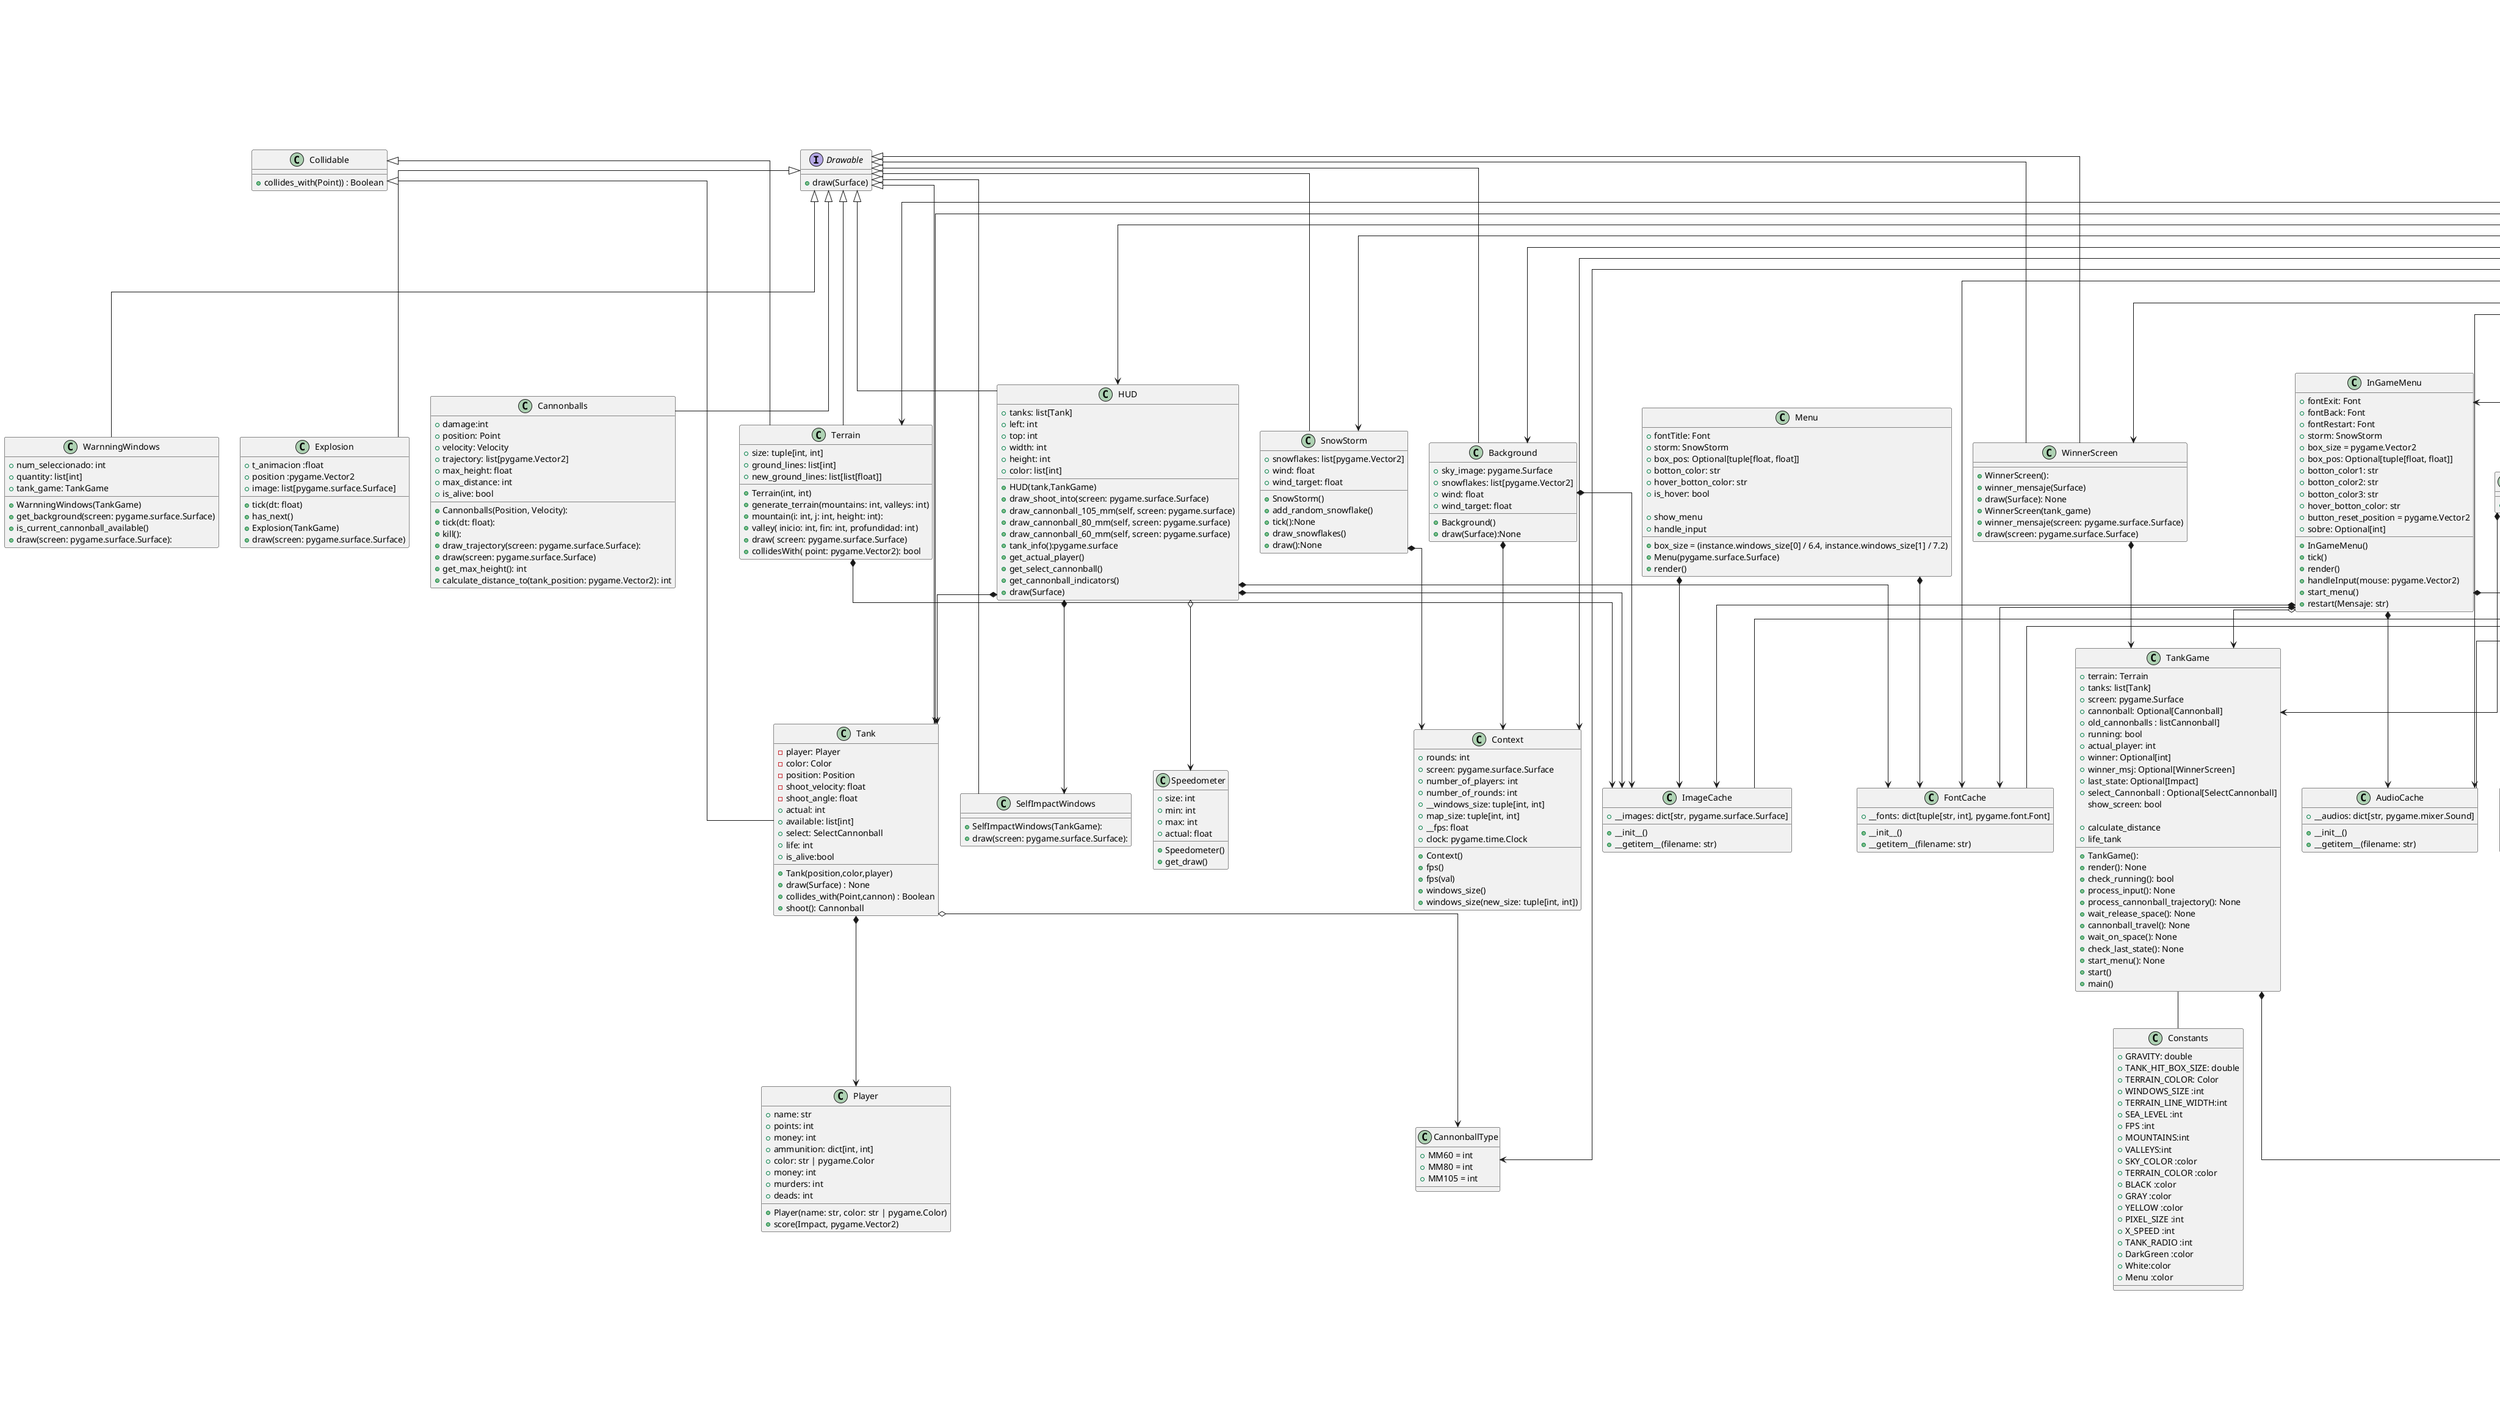 @startuml

top to bottom direction
skinparam linetype ortho

class Main{
    +main()

}
class TankGame {
    + terrain: Terrain
    + tanks: list[Tank]
    + screen: pygame.Surface
    + cannonball: Optional[Cannonball]
    +old_cannonballs : listCannonball]
    + running: bool
    + actual_player: int
    + winner: Optional[int]
    +winner_msj: Optional[WinnerScreen]
    +last_state: Optional[Impact]
    +select_Cannonball : Optional[SelectCannonball]
    show_screen: bool

    + TankGame():
    + render(): None
    + check_running(): bool
    + process_input(): None
    + process_cannonball_trajectory(): None
    +calculate_distance
    + wait_release_space(): None
    + cannonball_travel(): None
    +life_tank
    + wait_on_space(): None
    + check_last_state(): None
    + start_menu(): None
    +start()
    +main()

}

class Cannonballs extends Drawable {
    + damage:int
    + position: Point
    + velocity: Velocity
    + trajectory: list[pygame.Vector2]
    + max_height: float
    + max_distance: int
    + is_alive: bool

    +Cannonballs(Position, Velocity):
    +tick(dt: float):
    +kill():
    +draw_trajectory(screen: pygame.surface.Surface):
    +draw(screen: pygame.surface.Surface)
    +get_max_height(): int
    +calculate_distance_to(tank_position: pygame.Vector2): int
}
class Cannonball105mm extends Cannonball{
    + damage: int
    + radius_damage: int
    + units_available: int
    +Cannonball105mm(position, velocity)
    +draw(Surface)
}
class Cannonball60mm extends Cannonball{
    +Cannonball60mm((position, velocity):
    + damage: int
    + radius_damage: int
    + units_available: int
    +draw(Surface)
}
 class Cannonball80mm extends Cannonball{
    +Cannonball80mm((position, velocity):
    + damage: int
    + radius_damage: int
    + units_available: int
    +draw(Surface)
}
interface Drawable {
    + draw(Surface)
}
class HUD extends Drawable{
    + tanks: list[Tank]
    + left: int
    + top: int
    + width: int
    + height: int
    + color: list[int]
 +HUD(tank,TankGame)
 +draw_shoot_into(screen: pygame.surface.Surface)
 +draw_cannonball_105_mm(self, screen: pygame.surface)
 +draw_cannonball_80_mm(self, screen: pygame.surface)
 +draw_cannonball_60_mm(self, screen: pygame.surface)
 +tank_info():pygame.surface
 +get_actual_player()
 +get_select_cannonball()
 +get_cannonball_indicators()
 +draw(Surface)
 }
class WinnerScreen extends Drawable{
    +WinnerScreen():
    +winner_mensaje(Surface)
    +draw(Surface): None
}
class InGameMenuStatus{
    + EXIT
    + CONTINUE
    + RESTART
}
class InGameMenu{
    +fontExit: Font
    +fontBack: Font
    +fontRestart: Font
    +storm: SnowStorm
    +box_size = pygame.Vector2
    +box_pos: Optional[tuple[float, float]]
    +botton_color1: str
    +botton_color2: str
    +botton_color3: str
    +hover_botton_color: str
    +button_reset_position = pygame.Vector2
    +sobre: Optional[int]
    + InGameMenu()
    +tick()
    +render()
    +handleInput(mouse: pygame.Vector2)
    +start_menu()
    +restart(Mensaje: str)
}

class Terrain extends Drawable,Collidable {
    +size: tuple[int, int]
    +ground_lines: list[int]
    +new_ground_lines: list[list[float]]


    +Terrain(int, int)
    +generate_terrain(mountains: int, valleys: int)
    +mountain(i: int, j: int, height: int):
    +valley( inicio: int, fin: int, profundidad: int)
    +draw( screen: pygame.surface.Surface)
    +collidesWith( point: pygame.Vector2): bool
}

class FileCache{
    +__getitem__(filename: str)
}

class AnimationCache extends FileCache{
    +__animations: dict[str, list[pygame.surface.Surface]
    +__init__()
    +__getitem__(filename: str)
}

class ImageCache extends FileCache{
    +__images: dict[str, pygame.surface.Surface]
    +__init__()
    +__getitem__(filename: str)
}

class FontCache extends FileCache{
    +__fonts: dict[tuple[str, int], pygame.font.Font]
    +__init__()
    +__getitem__(filename: str)
}

class AudioCache extends FileCache{
    +__audios: dict[str, pygame.mixer.Sound]
    +__init__()
    +__getitem__(filename: str)
}

class Speedometer{
    +size: int
    +min: int
    +max: int
    +actual: float
    +Speedometer()
    +get_draw()
}
class Collidable {
 +collides_with(Point)) : Boolean
}

class Background extends Drawable{
    +sky_image: pygame.Surface
    +snowflakes: list[pygame.Vector2]
    +wind: float
    +wind_target: float

    + Background()
    + draw(Surface):None

}
class Tank extends Collidable,Drawable  {
    - player: Player
    - color: Color
    - position: Position
    -shoot_velocity: float
    -shoot_angle: float
    +actual: int
    +available: list[int]
    +select: SelectCannonball
    +life: int
    +is_alive:bool



    +Tank(position,color,player)
    +draw(Surface) : None
    +collides_with(Point,cannon) : Boolean
    +shoot(): Cannonball
}

class Player {
    +name: str
    +points: int
    +money: int
    +ammunition: dict[int, int]
    +color: str | pygame.Color
    +money: int
    +murders: int
    +deads: int

    +Player(name: str, color: str | pygame.Color)
    +score(Impact, pygame.Vector2)
}
class WinnerScreen extends Drawable
{
    +WinnerScreen(tank_game)
    +winner_mensaje(screen: pygame.surface.Surface)
    +draw(screen: pygame.surface.Surface)
}
class Impact
{
    +position: pygame.Vector2
    +impact_type: int

    +Impact(Position, ImpactType)
}
class inputs{
    +check_running()
    +run_until_exit(func)
}
class Constants {
    + GRAVITY: double
    + TANK_HIT_BOX_SIZE: double
    + TERRAIN_COLOR: Color
    + WINDOWS_SIZE :int
    + TERRAIN_LINE_WIDTH:int
    + SEA_LEVEL :int
    + FPS :int
    +MOUNTAINS:int
    +VALLEYS:int
    +SKY_COLOR :color
    +TERRAIN_COLOR :color
    +BLACK :color
    +GRAY :color
    +YELLOW :color
    +PIXEL_SIZE :int
    +X_SPEED :int
    +TANK_RADIO :int
    +DarkGreen :color
    +White:color
    +Menu :color
}
class ImpactType{
    +TERRAIN :int
    +BORDER :int
    +TANK :int
    +SUICIDIO int
}

class Explosion extends Drawable{
    +t_animacion :float
    +position :pygame.Vector2
    +image: list[pygame.surface.Surface]

    +tick(dt: float)
    +has_next()
    +Explosion(TankGame)
    +draw(screen: pygame.surface.Surface)
}



class CannonballType{
    +MM60 = int
    +MM80 = int
    +MM105 = int

}

class SelfImpactWindows extends Drawable {
    + SelfImpactWindows(TankGame):
    + draw(screen: pygame.surface.Surface):
}

class WarnningWindows extends Drawable {
    +num_seleccionado: int
    +quantity: list[int]
    +tank_game: TankGame

    +WarnningWindows(TankGame)
    +get_background(screen: pygame.surface.Surface)
    +is_current_cannonball_available()
    +draw(screen: pygame.surface.Surface):
}

class Map{
    +terrain_colors: list[str]
    +background_image: str
    +storm_color = str
    +chosen_biome: int
    +Map()
    +define_terrain_colors()
    +define_background_image()
    +define_storm_color()
}

class SnowStorm extends Drawable{
    +snowflakes: list[pygame.Vector2]
    +wind: float
    +wind_target: float
    +SnowStorm()
    +add_random_snowflake()
    +tick():None
    +draw_snowflakes()
    +draw():None
}

class Menu{
   +fontTitle: Font
   +storm: SnowStorm
   +box_size = (instance.windows_size[0] / 6.4, instance.windows_size[1] / 7.2)
   +box_pos: Optional[tuple[float, float]]
   +botton_color: str
   +hover_botton_color: str
   +is_hover: bool

    +Menu(pygame.surface.Surface)
    +render()
    +show_menu
    +handle_input

}
 class MenuStatus
    {
    +nothing = 0
    +start = 1
    +options = 2

    }

class ExitRequested extends Exception{

}
class RestartRequested extends Exception{

}

class OptionMenu{
    +box_size = pygame.Vector2
    +box_pos: Optional[tuple[float, float]]
    +hover_botton_color: str
    +button_position = pygame.Vector2
    +sobre: Optional[int]
    +OptionMenu(Surface)
    +render()
    +start_option_menu
    +handle_input(mouse: pygame.Vector2))
    +paint_left(index:int)
    +paint_right(index:int)
    +principal_button(index:int)
    +selection()

}

class Bot(Tank)
{
    +random_shoot(pygame.Vector2)
}
class Context {
    +rounds: int
    +screen: pygame.surface.Surface
    +number_of_players: int
    +number_of_rounds: int
    +__windows_size: tuple[int, int]
    +map_size: tuple[int, int]
    +__fps: float
    +clock: pygame.time.Clock

    +Context()
    +fps()
    +fps(val)
    +windows_size()
    +windows_size(new_size: tuple[int, int])


}
class Round{
    +tanks: list[Tank]
    +context: Context
    +players: list[Player]
    +turns_queue: list[int]
    +actual_player: int
    +cannonball: Optional[Cannonball]
    +tanks_alive: int
    +Round(players: list[Player])
    +create_turns()
    +create_tanks()
    +generate_tanks_positions()
    +draw_cannonball_indicator(sf: pygame.surface.Surface)
    +render()
    +process_input()
    +process_in_game_menu()
    +process_cannonball_trajectory()
    +get_current_tank()
    +calculate_distance(tank: Tank)
    +wait_release_space()
    +cannonball_travel()
    +wait_on_space()
    +check_last_state()
    +terrain_destruction()
    +display_explotion()
    +next_turn()
    +start()
}


TankGame -- Constants
Main *--> TankGame
WinnerScreen *--> TankGame
InGameMenu o--> TankGame
InGameMenu *--> InGameMenuStatus
Round *--> Tank
Round *--> Context
Round o--> Cannonball
Round o--> CannonballType
Round *--> ExitRequested
Round *--> RestartRequested
Round *--> Terrain
Round o--> Background
Round o--> Impact
Round *--> Map
Round *--> HUD
Round *--> ImpactType
Round *--> InGameMenu
Round *--> InGameMenuStatus
Round *--> SnowStorm
Round *--> AudioCache
Round *--> FontCache
Round *--> AnimationCache
Round o--> WarningWindows
Round o--> WinnerScreen
Round -- inputs
Background *--> Context
Background *--> ImageCache
Terrain *--> ImageCache
Menu *--> ImageCache
Menu *--> FontCache
HUD *--> FontCache
HUD *--> ImageCache
SnowStorm *--> Context
InGameMenu *--> ImageCache
InGameMenu *--> AudioCache
InGameMenu *--> FontCache
Tank *--> Player
Tank o--> CannonballType
HUD *--> Tank
HUD o--> Speedometer
HUD *--> SelfImpactWindows
Impact *--> ImpactType
TankGame *--> Impact
OptionMenu *-->MenuStatus

@enduml

